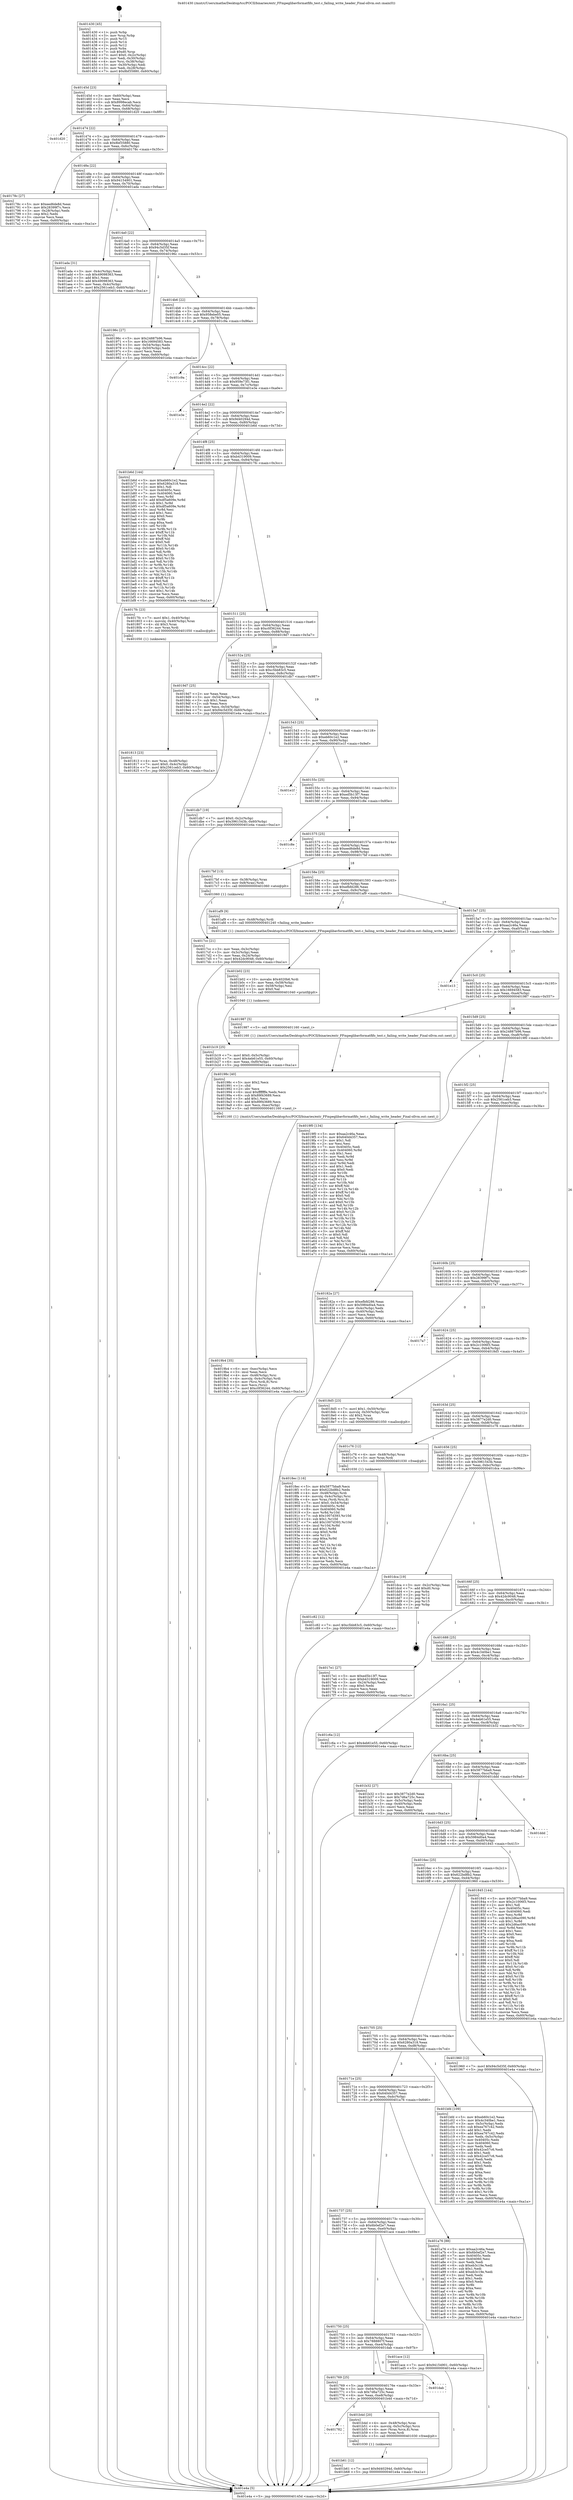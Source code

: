 digraph "0x401430" {
  label = "0x401430 (/mnt/c/Users/mathe/Desktop/tcc/POCII/binaries/extr_FFmpeglibavformatfifo_test.c_failing_write_header_Final-ollvm.out::main(0))"
  labelloc = "t"
  node[shape=record]

  Entry [label="",width=0.3,height=0.3,shape=circle,fillcolor=black,style=filled]
  "0x40145d" [label="{
     0x40145d [23]\l
     | [instrs]\l
     &nbsp;&nbsp;0x40145d \<+3\>: mov -0x60(%rbp),%eax\l
     &nbsp;&nbsp;0x401460 \<+2\>: mov %eax,%ecx\l
     &nbsp;&nbsp;0x401462 \<+6\>: sub $0x8998ecab,%ecx\l
     &nbsp;&nbsp;0x401468 \<+3\>: mov %eax,-0x64(%rbp)\l
     &nbsp;&nbsp;0x40146b \<+3\>: mov %ecx,-0x68(%rbp)\l
     &nbsp;&nbsp;0x40146e \<+6\>: je 0000000000401d20 \<main+0x8f0\>\l
  }"]
  "0x401d20" [label="{
     0x401d20\l
  }", style=dashed]
  "0x401474" [label="{
     0x401474 [22]\l
     | [instrs]\l
     &nbsp;&nbsp;0x401474 \<+5\>: jmp 0000000000401479 \<main+0x49\>\l
     &nbsp;&nbsp;0x401479 \<+3\>: mov -0x64(%rbp),%eax\l
     &nbsp;&nbsp;0x40147c \<+5\>: sub $0x8bf35880,%eax\l
     &nbsp;&nbsp;0x401481 \<+3\>: mov %eax,-0x6c(%rbp)\l
     &nbsp;&nbsp;0x401484 \<+6\>: je 000000000040178c \<main+0x35c\>\l
  }"]
  Exit [label="",width=0.3,height=0.3,shape=circle,fillcolor=black,style=filled,peripheries=2]
  "0x40178c" [label="{
     0x40178c [27]\l
     | [instrs]\l
     &nbsp;&nbsp;0x40178c \<+5\>: mov $0xeed6de8d,%eax\l
     &nbsp;&nbsp;0x401791 \<+5\>: mov $0x28399f7c,%ecx\l
     &nbsp;&nbsp;0x401796 \<+3\>: mov -0x28(%rbp),%edx\l
     &nbsp;&nbsp;0x401799 \<+3\>: cmp $0x2,%edx\l
     &nbsp;&nbsp;0x40179c \<+3\>: cmovne %ecx,%eax\l
     &nbsp;&nbsp;0x40179f \<+3\>: mov %eax,-0x60(%rbp)\l
     &nbsp;&nbsp;0x4017a2 \<+5\>: jmp 0000000000401e4a \<main+0xa1a\>\l
  }"]
  "0x40148a" [label="{
     0x40148a [22]\l
     | [instrs]\l
     &nbsp;&nbsp;0x40148a \<+5\>: jmp 000000000040148f \<main+0x5f\>\l
     &nbsp;&nbsp;0x40148f \<+3\>: mov -0x64(%rbp),%eax\l
     &nbsp;&nbsp;0x401492 \<+5\>: sub $0x94154901,%eax\l
     &nbsp;&nbsp;0x401497 \<+3\>: mov %eax,-0x70(%rbp)\l
     &nbsp;&nbsp;0x40149a \<+6\>: je 0000000000401ada \<main+0x6aa\>\l
  }"]
  "0x401e4a" [label="{
     0x401e4a [5]\l
     | [instrs]\l
     &nbsp;&nbsp;0x401e4a \<+5\>: jmp 000000000040145d \<main+0x2d\>\l
  }"]
  "0x401430" [label="{
     0x401430 [45]\l
     | [instrs]\l
     &nbsp;&nbsp;0x401430 \<+1\>: push %rbp\l
     &nbsp;&nbsp;0x401431 \<+3\>: mov %rsp,%rbp\l
     &nbsp;&nbsp;0x401434 \<+2\>: push %r15\l
     &nbsp;&nbsp;0x401436 \<+2\>: push %r14\l
     &nbsp;&nbsp;0x401438 \<+2\>: push %r12\l
     &nbsp;&nbsp;0x40143a \<+1\>: push %rbx\l
     &nbsp;&nbsp;0x40143b \<+7\>: sub $0xd0,%rsp\l
     &nbsp;&nbsp;0x401442 \<+7\>: movl $0x0,-0x2c(%rbp)\l
     &nbsp;&nbsp;0x401449 \<+3\>: mov %edi,-0x30(%rbp)\l
     &nbsp;&nbsp;0x40144c \<+4\>: mov %rsi,-0x38(%rbp)\l
     &nbsp;&nbsp;0x401450 \<+3\>: mov -0x30(%rbp),%edi\l
     &nbsp;&nbsp;0x401453 \<+3\>: mov %edi,-0x28(%rbp)\l
     &nbsp;&nbsp;0x401456 \<+7\>: movl $0x8bf35880,-0x60(%rbp)\l
  }"]
  "0x401c82" [label="{
     0x401c82 [12]\l
     | [instrs]\l
     &nbsp;&nbsp;0x401c82 \<+7\>: movl $0xc5bb83c5,-0x60(%rbp)\l
     &nbsp;&nbsp;0x401c89 \<+5\>: jmp 0000000000401e4a \<main+0xa1a\>\l
  }"]
  "0x401ada" [label="{
     0x401ada [31]\l
     | [instrs]\l
     &nbsp;&nbsp;0x401ada \<+3\>: mov -0x4c(%rbp),%eax\l
     &nbsp;&nbsp;0x401add \<+5\>: sub $0x49098363,%eax\l
     &nbsp;&nbsp;0x401ae2 \<+3\>: add $0x1,%eax\l
     &nbsp;&nbsp;0x401ae5 \<+5\>: add $0x49098363,%eax\l
     &nbsp;&nbsp;0x401aea \<+3\>: mov %eax,-0x4c(%rbp)\l
     &nbsp;&nbsp;0x401aed \<+7\>: movl $0x2561ceb3,-0x60(%rbp)\l
     &nbsp;&nbsp;0x401af4 \<+5\>: jmp 0000000000401e4a \<main+0xa1a\>\l
  }"]
  "0x4014a0" [label="{
     0x4014a0 [22]\l
     | [instrs]\l
     &nbsp;&nbsp;0x4014a0 \<+5\>: jmp 00000000004014a5 \<main+0x75\>\l
     &nbsp;&nbsp;0x4014a5 \<+3\>: mov -0x64(%rbp),%eax\l
     &nbsp;&nbsp;0x4014a8 \<+5\>: sub $0x94c5d35f,%eax\l
     &nbsp;&nbsp;0x4014ad \<+3\>: mov %eax,-0x74(%rbp)\l
     &nbsp;&nbsp;0x4014b0 \<+6\>: je 000000000040196c \<main+0x53c\>\l
  }"]
  "0x401b61" [label="{
     0x401b61 [12]\l
     | [instrs]\l
     &nbsp;&nbsp;0x401b61 \<+7\>: movl $0x9d40294d,-0x60(%rbp)\l
     &nbsp;&nbsp;0x401b68 \<+5\>: jmp 0000000000401e4a \<main+0xa1a\>\l
  }"]
  "0x40196c" [label="{
     0x40196c [27]\l
     | [instrs]\l
     &nbsp;&nbsp;0x40196c \<+5\>: mov $0x24887b96,%eax\l
     &nbsp;&nbsp;0x401971 \<+5\>: mov $0x16694583,%ecx\l
     &nbsp;&nbsp;0x401976 \<+3\>: mov -0x54(%rbp),%edx\l
     &nbsp;&nbsp;0x401979 \<+3\>: cmp -0x50(%rbp),%edx\l
     &nbsp;&nbsp;0x40197c \<+3\>: cmovl %ecx,%eax\l
     &nbsp;&nbsp;0x40197f \<+3\>: mov %eax,-0x60(%rbp)\l
     &nbsp;&nbsp;0x401982 \<+5\>: jmp 0000000000401e4a \<main+0xa1a\>\l
  }"]
  "0x4014b6" [label="{
     0x4014b6 [22]\l
     | [instrs]\l
     &nbsp;&nbsp;0x4014b6 \<+5\>: jmp 00000000004014bb \<main+0x8b\>\l
     &nbsp;&nbsp;0x4014bb \<+3\>: mov -0x64(%rbp),%eax\l
     &nbsp;&nbsp;0x4014be \<+5\>: sub $0x958ebe05,%eax\l
     &nbsp;&nbsp;0x4014c3 \<+3\>: mov %eax,-0x78(%rbp)\l
     &nbsp;&nbsp;0x4014c6 \<+6\>: je 0000000000401c9a \<main+0x86a\>\l
  }"]
  "0x401782" [label="{
     0x401782\l
  }", style=dashed]
  "0x401c9a" [label="{
     0x401c9a\l
  }", style=dashed]
  "0x4014cc" [label="{
     0x4014cc [22]\l
     | [instrs]\l
     &nbsp;&nbsp;0x4014cc \<+5\>: jmp 00000000004014d1 \<main+0xa1\>\l
     &nbsp;&nbsp;0x4014d1 \<+3\>: mov -0x64(%rbp),%eax\l
     &nbsp;&nbsp;0x4014d4 \<+5\>: sub $0x959e73f1,%eax\l
     &nbsp;&nbsp;0x4014d9 \<+3\>: mov %eax,-0x7c(%rbp)\l
     &nbsp;&nbsp;0x4014dc \<+6\>: je 0000000000401e3e \<main+0xa0e\>\l
  }"]
  "0x401b4d" [label="{
     0x401b4d [20]\l
     | [instrs]\l
     &nbsp;&nbsp;0x401b4d \<+4\>: mov -0x48(%rbp),%rax\l
     &nbsp;&nbsp;0x401b51 \<+4\>: movslq -0x5c(%rbp),%rcx\l
     &nbsp;&nbsp;0x401b55 \<+4\>: mov (%rax,%rcx,8),%rax\l
     &nbsp;&nbsp;0x401b59 \<+3\>: mov %rax,%rdi\l
     &nbsp;&nbsp;0x401b5c \<+5\>: call 0000000000401030 \<free@plt\>\l
     | [calls]\l
     &nbsp;&nbsp;0x401030 \{1\} (unknown)\l
  }"]
  "0x401e3e" [label="{
     0x401e3e\l
  }", style=dashed]
  "0x4014e2" [label="{
     0x4014e2 [22]\l
     | [instrs]\l
     &nbsp;&nbsp;0x4014e2 \<+5\>: jmp 00000000004014e7 \<main+0xb7\>\l
     &nbsp;&nbsp;0x4014e7 \<+3\>: mov -0x64(%rbp),%eax\l
     &nbsp;&nbsp;0x4014ea \<+5\>: sub $0x9d40294d,%eax\l
     &nbsp;&nbsp;0x4014ef \<+3\>: mov %eax,-0x80(%rbp)\l
     &nbsp;&nbsp;0x4014f2 \<+6\>: je 0000000000401b6d \<main+0x73d\>\l
  }"]
  "0x401769" [label="{
     0x401769 [25]\l
     | [instrs]\l
     &nbsp;&nbsp;0x401769 \<+5\>: jmp 000000000040176e \<main+0x33e\>\l
     &nbsp;&nbsp;0x40176e \<+3\>: mov -0x64(%rbp),%eax\l
     &nbsp;&nbsp;0x401771 \<+5\>: sub $0x7d6a725c,%eax\l
     &nbsp;&nbsp;0x401776 \<+6\>: mov %eax,-0xe8(%rbp)\l
     &nbsp;&nbsp;0x40177c \<+6\>: je 0000000000401b4d \<main+0x71d\>\l
  }"]
  "0x401b6d" [label="{
     0x401b6d [144]\l
     | [instrs]\l
     &nbsp;&nbsp;0x401b6d \<+5\>: mov $0xeb60c1e2,%eax\l
     &nbsp;&nbsp;0x401b72 \<+5\>: mov $0x6280a318,%ecx\l
     &nbsp;&nbsp;0x401b77 \<+2\>: mov $0x1,%dl\l
     &nbsp;&nbsp;0x401b79 \<+7\>: mov 0x40405c,%esi\l
     &nbsp;&nbsp;0x401b80 \<+7\>: mov 0x404060,%edi\l
     &nbsp;&nbsp;0x401b87 \<+3\>: mov %esi,%r8d\l
     &nbsp;&nbsp;0x401b8a \<+7\>: add $0xdf5a609e,%r8d\l
     &nbsp;&nbsp;0x401b91 \<+4\>: sub $0x1,%r8d\l
     &nbsp;&nbsp;0x401b95 \<+7\>: sub $0xdf5a609e,%r8d\l
     &nbsp;&nbsp;0x401b9c \<+4\>: imul %r8d,%esi\l
     &nbsp;&nbsp;0x401ba0 \<+3\>: and $0x1,%esi\l
     &nbsp;&nbsp;0x401ba3 \<+3\>: cmp $0x0,%esi\l
     &nbsp;&nbsp;0x401ba6 \<+4\>: sete %r9b\l
     &nbsp;&nbsp;0x401baa \<+3\>: cmp $0xa,%edi\l
     &nbsp;&nbsp;0x401bad \<+4\>: setl %r10b\l
     &nbsp;&nbsp;0x401bb1 \<+3\>: mov %r9b,%r11b\l
     &nbsp;&nbsp;0x401bb4 \<+4\>: xor $0xff,%r11b\l
     &nbsp;&nbsp;0x401bb8 \<+3\>: mov %r10b,%bl\l
     &nbsp;&nbsp;0x401bbb \<+3\>: xor $0xff,%bl\l
     &nbsp;&nbsp;0x401bbe \<+3\>: xor $0x0,%dl\l
     &nbsp;&nbsp;0x401bc1 \<+3\>: mov %r11b,%r14b\l
     &nbsp;&nbsp;0x401bc4 \<+4\>: and $0x0,%r14b\l
     &nbsp;&nbsp;0x401bc8 \<+3\>: and %dl,%r9b\l
     &nbsp;&nbsp;0x401bcb \<+3\>: mov %bl,%r15b\l
     &nbsp;&nbsp;0x401bce \<+4\>: and $0x0,%r15b\l
     &nbsp;&nbsp;0x401bd2 \<+3\>: and %dl,%r10b\l
     &nbsp;&nbsp;0x401bd5 \<+3\>: or %r9b,%r14b\l
     &nbsp;&nbsp;0x401bd8 \<+3\>: or %r10b,%r15b\l
     &nbsp;&nbsp;0x401bdb \<+3\>: xor %r15b,%r14b\l
     &nbsp;&nbsp;0x401bde \<+3\>: or %bl,%r11b\l
     &nbsp;&nbsp;0x401be1 \<+4\>: xor $0xff,%r11b\l
     &nbsp;&nbsp;0x401be5 \<+3\>: or $0x0,%dl\l
     &nbsp;&nbsp;0x401be8 \<+3\>: and %dl,%r11b\l
     &nbsp;&nbsp;0x401beb \<+3\>: or %r11b,%r14b\l
     &nbsp;&nbsp;0x401bee \<+4\>: test $0x1,%r14b\l
     &nbsp;&nbsp;0x401bf2 \<+3\>: cmovne %ecx,%eax\l
     &nbsp;&nbsp;0x401bf5 \<+3\>: mov %eax,-0x60(%rbp)\l
     &nbsp;&nbsp;0x401bf8 \<+5\>: jmp 0000000000401e4a \<main+0xa1a\>\l
  }"]
  "0x4014f8" [label="{
     0x4014f8 [25]\l
     | [instrs]\l
     &nbsp;&nbsp;0x4014f8 \<+5\>: jmp 00000000004014fd \<main+0xcd\>\l
     &nbsp;&nbsp;0x4014fd \<+3\>: mov -0x64(%rbp),%eax\l
     &nbsp;&nbsp;0x401500 \<+5\>: sub $0xb4319009,%eax\l
     &nbsp;&nbsp;0x401505 \<+6\>: mov %eax,-0x84(%rbp)\l
     &nbsp;&nbsp;0x40150b \<+6\>: je 00000000004017fc \<main+0x3cc\>\l
  }"]
  "0x401dab" [label="{
     0x401dab\l
  }", style=dashed]
  "0x4017fc" [label="{
     0x4017fc [23]\l
     | [instrs]\l
     &nbsp;&nbsp;0x4017fc \<+7\>: movl $0x1,-0x40(%rbp)\l
     &nbsp;&nbsp;0x401803 \<+4\>: movslq -0x40(%rbp),%rax\l
     &nbsp;&nbsp;0x401807 \<+4\>: shl $0x3,%rax\l
     &nbsp;&nbsp;0x40180b \<+3\>: mov %rax,%rdi\l
     &nbsp;&nbsp;0x40180e \<+5\>: call 0000000000401050 \<malloc@plt\>\l
     | [calls]\l
     &nbsp;&nbsp;0x401050 \{1\} (unknown)\l
  }"]
  "0x401511" [label="{
     0x401511 [25]\l
     | [instrs]\l
     &nbsp;&nbsp;0x401511 \<+5\>: jmp 0000000000401516 \<main+0xe6\>\l
     &nbsp;&nbsp;0x401516 \<+3\>: mov -0x64(%rbp),%eax\l
     &nbsp;&nbsp;0x401519 \<+5\>: sub $0xc0f36244,%eax\l
     &nbsp;&nbsp;0x40151e \<+6\>: mov %eax,-0x88(%rbp)\l
     &nbsp;&nbsp;0x401524 \<+6\>: je 00000000004019d7 \<main+0x5a7\>\l
  }"]
  "0x401b19" [label="{
     0x401b19 [25]\l
     | [instrs]\l
     &nbsp;&nbsp;0x401b19 \<+7\>: movl $0x0,-0x5c(%rbp)\l
     &nbsp;&nbsp;0x401b20 \<+7\>: movl $0x4eb61e55,-0x60(%rbp)\l
     &nbsp;&nbsp;0x401b27 \<+6\>: mov %eax,-0xf0(%rbp)\l
     &nbsp;&nbsp;0x401b2d \<+5\>: jmp 0000000000401e4a \<main+0xa1a\>\l
  }"]
  "0x4019d7" [label="{
     0x4019d7 [25]\l
     | [instrs]\l
     &nbsp;&nbsp;0x4019d7 \<+2\>: xor %eax,%eax\l
     &nbsp;&nbsp;0x4019d9 \<+3\>: mov -0x54(%rbp),%ecx\l
     &nbsp;&nbsp;0x4019dc \<+3\>: sub $0x1,%eax\l
     &nbsp;&nbsp;0x4019df \<+2\>: sub %eax,%ecx\l
     &nbsp;&nbsp;0x4019e1 \<+3\>: mov %ecx,-0x54(%rbp)\l
     &nbsp;&nbsp;0x4019e4 \<+7\>: movl $0x94c5d35f,-0x60(%rbp)\l
     &nbsp;&nbsp;0x4019eb \<+5\>: jmp 0000000000401e4a \<main+0xa1a\>\l
  }"]
  "0x40152a" [label="{
     0x40152a [25]\l
     | [instrs]\l
     &nbsp;&nbsp;0x40152a \<+5\>: jmp 000000000040152f \<main+0xff\>\l
     &nbsp;&nbsp;0x40152f \<+3\>: mov -0x64(%rbp),%eax\l
     &nbsp;&nbsp;0x401532 \<+5\>: sub $0xc5bb83c5,%eax\l
     &nbsp;&nbsp;0x401537 \<+6\>: mov %eax,-0x8c(%rbp)\l
     &nbsp;&nbsp;0x40153d \<+6\>: je 0000000000401db7 \<main+0x987\>\l
  }"]
  "0x401b02" [label="{
     0x401b02 [23]\l
     | [instrs]\l
     &nbsp;&nbsp;0x401b02 \<+10\>: movabs $0x4020b6,%rdi\l
     &nbsp;&nbsp;0x401b0c \<+3\>: mov %eax,-0x58(%rbp)\l
     &nbsp;&nbsp;0x401b0f \<+3\>: mov -0x58(%rbp),%esi\l
     &nbsp;&nbsp;0x401b12 \<+2\>: mov $0x0,%al\l
     &nbsp;&nbsp;0x401b14 \<+5\>: call 0000000000401040 \<printf@plt\>\l
     | [calls]\l
     &nbsp;&nbsp;0x401040 \{1\} (unknown)\l
  }"]
  "0x401db7" [label="{
     0x401db7 [19]\l
     | [instrs]\l
     &nbsp;&nbsp;0x401db7 \<+7\>: movl $0x0,-0x2c(%rbp)\l
     &nbsp;&nbsp;0x401dbe \<+7\>: movl $0x3961543b,-0x60(%rbp)\l
     &nbsp;&nbsp;0x401dc5 \<+5\>: jmp 0000000000401e4a \<main+0xa1a\>\l
  }"]
  "0x401543" [label="{
     0x401543 [25]\l
     | [instrs]\l
     &nbsp;&nbsp;0x401543 \<+5\>: jmp 0000000000401548 \<main+0x118\>\l
     &nbsp;&nbsp;0x401548 \<+3\>: mov -0x64(%rbp),%eax\l
     &nbsp;&nbsp;0x40154b \<+5\>: sub $0xeb60c1e2,%eax\l
     &nbsp;&nbsp;0x401550 \<+6\>: mov %eax,-0x90(%rbp)\l
     &nbsp;&nbsp;0x401556 \<+6\>: je 0000000000401e1f \<main+0x9ef\>\l
  }"]
  "0x401750" [label="{
     0x401750 [25]\l
     | [instrs]\l
     &nbsp;&nbsp;0x401750 \<+5\>: jmp 0000000000401755 \<main+0x325\>\l
     &nbsp;&nbsp;0x401755 \<+3\>: mov -0x64(%rbp),%eax\l
     &nbsp;&nbsp;0x401758 \<+5\>: sub $0x7888807f,%eax\l
     &nbsp;&nbsp;0x40175d \<+6\>: mov %eax,-0xe4(%rbp)\l
     &nbsp;&nbsp;0x401763 \<+6\>: je 0000000000401dab \<main+0x97b\>\l
  }"]
  "0x401e1f" [label="{
     0x401e1f\l
  }", style=dashed]
  "0x40155c" [label="{
     0x40155c [25]\l
     | [instrs]\l
     &nbsp;&nbsp;0x40155c \<+5\>: jmp 0000000000401561 \<main+0x131\>\l
     &nbsp;&nbsp;0x401561 \<+3\>: mov -0x64(%rbp),%eax\l
     &nbsp;&nbsp;0x401564 \<+5\>: sub $0xed5b13f7,%eax\l
     &nbsp;&nbsp;0x401569 \<+6\>: mov %eax,-0x94(%rbp)\l
     &nbsp;&nbsp;0x40156f \<+6\>: je 0000000000401c8e \<main+0x85e\>\l
  }"]
  "0x401ace" [label="{
     0x401ace [12]\l
     | [instrs]\l
     &nbsp;&nbsp;0x401ace \<+7\>: movl $0x94154901,-0x60(%rbp)\l
     &nbsp;&nbsp;0x401ad5 \<+5\>: jmp 0000000000401e4a \<main+0xa1a\>\l
  }"]
  "0x401c8e" [label="{
     0x401c8e\l
  }", style=dashed]
  "0x401575" [label="{
     0x401575 [25]\l
     | [instrs]\l
     &nbsp;&nbsp;0x401575 \<+5\>: jmp 000000000040157a \<main+0x14a\>\l
     &nbsp;&nbsp;0x40157a \<+3\>: mov -0x64(%rbp),%eax\l
     &nbsp;&nbsp;0x40157d \<+5\>: sub $0xeed6de8d,%eax\l
     &nbsp;&nbsp;0x401582 \<+6\>: mov %eax,-0x98(%rbp)\l
     &nbsp;&nbsp;0x401588 \<+6\>: je 00000000004017bf \<main+0x38f\>\l
  }"]
  "0x401737" [label="{
     0x401737 [25]\l
     | [instrs]\l
     &nbsp;&nbsp;0x401737 \<+5\>: jmp 000000000040173c \<main+0x30c\>\l
     &nbsp;&nbsp;0x40173c \<+3\>: mov -0x64(%rbp),%eax\l
     &nbsp;&nbsp;0x40173f \<+5\>: sub $0x6b0ef2e7,%eax\l
     &nbsp;&nbsp;0x401744 \<+6\>: mov %eax,-0xe0(%rbp)\l
     &nbsp;&nbsp;0x40174a \<+6\>: je 0000000000401ace \<main+0x69e\>\l
  }"]
  "0x4017bf" [label="{
     0x4017bf [13]\l
     | [instrs]\l
     &nbsp;&nbsp;0x4017bf \<+4\>: mov -0x38(%rbp),%rax\l
     &nbsp;&nbsp;0x4017c3 \<+4\>: mov 0x8(%rax),%rdi\l
     &nbsp;&nbsp;0x4017c7 \<+5\>: call 0000000000401060 \<atoi@plt\>\l
     | [calls]\l
     &nbsp;&nbsp;0x401060 \{1\} (unknown)\l
  }"]
  "0x40158e" [label="{
     0x40158e [25]\l
     | [instrs]\l
     &nbsp;&nbsp;0x40158e \<+5\>: jmp 0000000000401593 \<main+0x163\>\l
     &nbsp;&nbsp;0x401593 \<+3\>: mov -0x64(%rbp),%eax\l
     &nbsp;&nbsp;0x401596 \<+5\>: sub $0xefbfd286,%eax\l
     &nbsp;&nbsp;0x40159b \<+6\>: mov %eax,-0x9c(%rbp)\l
     &nbsp;&nbsp;0x4015a1 \<+6\>: je 0000000000401af9 \<main+0x6c9\>\l
  }"]
  "0x4017cc" [label="{
     0x4017cc [21]\l
     | [instrs]\l
     &nbsp;&nbsp;0x4017cc \<+3\>: mov %eax,-0x3c(%rbp)\l
     &nbsp;&nbsp;0x4017cf \<+3\>: mov -0x3c(%rbp),%eax\l
     &nbsp;&nbsp;0x4017d2 \<+3\>: mov %eax,-0x24(%rbp)\l
     &nbsp;&nbsp;0x4017d5 \<+7\>: movl $0x42dc9048,-0x60(%rbp)\l
     &nbsp;&nbsp;0x4017dc \<+5\>: jmp 0000000000401e4a \<main+0xa1a\>\l
  }"]
  "0x401a76" [label="{
     0x401a76 [88]\l
     | [instrs]\l
     &nbsp;&nbsp;0x401a76 \<+5\>: mov $0xaa2c46a,%eax\l
     &nbsp;&nbsp;0x401a7b \<+5\>: mov $0x6b0ef2e7,%ecx\l
     &nbsp;&nbsp;0x401a80 \<+7\>: mov 0x40405c,%edx\l
     &nbsp;&nbsp;0x401a87 \<+7\>: mov 0x404060,%esi\l
     &nbsp;&nbsp;0x401a8e \<+2\>: mov %edx,%edi\l
     &nbsp;&nbsp;0x401a90 \<+6\>: sub $0xeb3c19e,%edi\l
     &nbsp;&nbsp;0x401a96 \<+3\>: sub $0x1,%edi\l
     &nbsp;&nbsp;0x401a99 \<+6\>: add $0xeb3c19e,%edi\l
     &nbsp;&nbsp;0x401a9f \<+3\>: imul %edi,%edx\l
     &nbsp;&nbsp;0x401aa2 \<+3\>: and $0x1,%edx\l
     &nbsp;&nbsp;0x401aa5 \<+3\>: cmp $0x0,%edx\l
     &nbsp;&nbsp;0x401aa8 \<+4\>: sete %r8b\l
     &nbsp;&nbsp;0x401aac \<+3\>: cmp $0xa,%esi\l
     &nbsp;&nbsp;0x401aaf \<+4\>: setl %r9b\l
     &nbsp;&nbsp;0x401ab3 \<+3\>: mov %r8b,%r10b\l
     &nbsp;&nbsp;0x401ab6 \<+3\>: and %r9b,%r10b\l
     &nbsp;&nbsp;0x401ab9 \<+3\>: xor %r9b,%r8b\l
     &nbsp;&nbsp;0x401abc \<+3\>: or %r8b,%r10b\l
     &nbsp;&nbsp;0x401abf \<+4\>: test $0x1,%r10b\l
     &nbsp;&nbsp;0x401ac3 \<+3\>: cmovne %ecx,%eax\l
     &nbsp;&nbsp;0x401ac6 \<+3\>: mov %eax,-0x60(%rbp)\l
     &nbsp;&nbsp;0x401ac9 \<+5\>: jmp 0000000000401e4a \<main+0xa1a\>\l
  }"]
  "0x401af9" [label="{
     0x401af9 [9]\l
     | [instrs]\l
     &nbsp;&nbsp;0x401af9 \<+4\>: mov -0x48(%rbp),%rdi\l
     &nbsp;&nbsp;0x401afd \<+5\>: call 0000000000401240 \<failing_write_header\>\l
     | [calls]\l
     &nbsp;&nbsp;0x401240 \{1\} (/mnt/c/Users/mathe/Desktop/tcc/POCII/binaries/extr_FFmpeglibavformatfifo_test.c_failing_write_header_Final-ollvm.out::failing_write_header)\l
  }"]
  "0x4015a7" [label="{
     0x4015a7 [25]\l
     | [instrs]\l
     &nbsp;&nbsp;0x4015a7 \<+5\>: jmp 00000000004015ac \<main+0x17c\>\l
     &nbsp;&nbsp;0x4015ac \<+3\>: mov -0x64(%rbp),%eax\l
     &nbsp;&nbsp;0x4015af \<+5\>: sub $0xaa2c46a,%eax\l
     &nbsp;&nbsp;0x4015b4 \<+6\>: mov %eax,-0xa0(%rbp)\l
     &nbsp;&nbsp;0x4015ba \<+6\>: je 0000000000401e13 \<main+0x9e3\>\l
  }"]
  "0x40171e" [label="{
     0x40171e [25]\l
     | [instrs]\l
     &nbsp;&nbsp;0x40171e \<+5\>: jmp 0000000000401723 \<main+0x2f3\>\l
     &nbsp;&nbsp;0x401723 \<+3\>: mov -0x64(%rbp),%eax\l
     &nbsp;&nbsp;0x401726 \<+5\>: sub $0x640d4357,%eax\l
     &nbsp;&nbsp;0x40172b \<+6\>: mov %eax,-0xdc(%rbp)\l
     &nbsp;&nbsp;0x401731 \<+6\>: je 0000000000401a76 \<main+0x646\>\l
  }"]
  "0x401e13" [label="{
     0x401e13\l
  }", style=dashed]
  "0x4015c0" [label="{
     0x4015c0 [25]\l
     | [instrs]\l
     &nbsp;&nbsp;0x4015c0 \<+5\>: jmp 00000000004015c5 \<main+0x195\>\l
     &nbsp;&nbsp;0x4015c5 \<+3\>: mov -0x64(%rbp),%eax\l
     &nbsp;&nbsp;0x4015c8 \<+5\>: sub $0x16694583,%eax\l
     &nbsp;&nbsp;0x4015cd \<+6\>: mov %eax,-0xa4(%rbp)\l
     &nbsp;&nbsp;0x4015d3 \<+6\>: je 0000000000401987 \<main+0x557\>\l
  }"]
  "0x401bfd" [label="{
     0x401bfd [109]\l
     | [instrs]\l
     &nbsp;&nbsp;0x401bfd \<+5\>: mov $0xeb60c1e2,%eax\l
     &nbsp;&nbsp;0x401c02 \<+5\>: mov $0x4c340be1,%ecx\l
     &nbsp;&nbsp;0x401c07 \<+3\>: mov -0x5c(%rbp),%edx\l
     &nbsp;&nbsp;0x401c0a \<+6\>: sub $0xea767c42,%edx\l
     &nbsp;&nbsp;0x401c10 \<+3\>: add $0x1,%edx\l
     &nbsp;&nbsp;0x401c13 \<+6\>: add $0xea767c42,%edx\l
     &nbsp;&nbsp;0x401c19 \<+3\>: mov %edx,-0x5c(%rbp)\l
     &nbsp;&nbsp;0x401c1c \<+7\>: mov 0x40405c,%edx\l
     &nbsp;&nbsp;0x401c23 \<+7\>: mov 0x404060,%esi\l
     &nbsp;&nbsp;0x401c2a \<+2\>: mov %edx,%edi\l
     &nbsp;&nbsp;0x401c2c \<+6\>: add $0x42ce57c6,%edi\l
     &nbsp;&nbsp;0x401c32 \<+3\>: sub $0x1,%edi\l
     &nbsp;&nbsp;0x401c35 \<+6\>: sub $0x42ce57c6,%edi\l
     &nbsp;&nbsp;0x401c3b \<+3\>: imul %edi,%edx\l
     &nbsp;&nbsp;0x401c3e \<+3\>: and $0x1,%edx\l
     &nbsp;&nbsp;0x401c41 \<+3\>: cmp $0x0,%edx\l
     &nbsp;&nbsp;0x401c44 \<+4\>: sete %r8b\l
     &nbsp;&nbsp;0x401c48 \<+3\>: cmp $0xa,%esi\l
     &nbsp;&nbsp;0x401c4b \<+4\>: setl %r9b\l
     &nbsp;&nbsp;0x401c4f \<+3\>: mov %r8b,%r10b\l
     &nbsp;&nbsp;0x401c52 \<+3\>: and %r9b,%r10b\l
     &nbsp;&nbsp;0x401c55 \<+3\>: xor %r9b,%r8b\l
     &nbsp;&nbsp;0x401c58 \<+3\>: or %r8b,%r10b\l
     &nbsp;&nbsp;0x401c5b \<+4\>: test $0x1,%r10b\l
     &nbsp;&nbsp;0x401c5f \<+3\>: cmovne %ecx,%eax\l
     &nbsp;&nbsp;0x401c62 \<+3\>: mov %eax,-0x60(%rbp)\l
     &nbsp;&nbsp;0x401c65 \<+5\>: jmp 0000000000401e4a \<main+0xa1a\>\l
  }"]
  "0x401987" [label="{
     0x401987 [5]\l
     | [instrs]\l
     &nbsp;&nbsp;0x401987 \<+5\>: call 0000000000401160 \<next_i\>\l
     | [calls]\l
     &nbsp;&nbsp;0x401160 \{1\} (/mnt/c/Users/mathe/Desktop/tcc/POCII/binaries/extr_FFmpeglibavformatfifo_test.c_failing_write_header_Final-ollvm.out::next_i)\l
  }"]
  "0x4015d9" [label="{
     0x4015d9 [25]\l
     | [instrs]\l
     &nbsp;&nbsp;0x4015d9 \<+5\>: jmp 00000000004015de \<main+0x1ae\>\l
     &nbsp;&nbsp;0x4015de \<+3\>: mov -0x64(%rbp),%eax\l
     &nbsp;&nbsp;0x4015e1 \<+5\>: sub $0x24887b96,%eax\l
     &nbsp;&nbsp;0x4015e6 \<+6\>: mov %eax,-0xa8(%rbp)\l
     &nbsp;&nbsp;0x4015ec \<+6\>: je 00000000004019f0 \<main+0x5c0\>\l
  }"]
  "0x4019b4" [label="{
     0x4019b4 [35]\l
     | [instrs]\l
     &nbsp;&nbsp;0x4019b4 \<+6\>: mov -0xec(%rbp),%ecx\l
     &nbsp;&nbsp;0x4019ba \<+3\>: imul %eax,%ecx\l
     &nbsp;&nbsp;0x4019bd \<+4\>: mov -0x48(%rbp),%rsi\l
     &nbsp;&nbsp;0x4019c1 \<+4\>: movslq -0x4c(%rbp),%rdi\l
     &nbsp;&nbsp;0x4019c5 \<+4\>: mov (%rsi,%rdi,8),%rsi\l
     &nbsp;&nbsp;0x4019c9 \<+2\>: mov %ecx,(%rsi)\l
     &nbsp;&nbsp;0x4019cb \<+7\>: movl $0xc0f36244,-0x60(%rbp)\l
     &nbsp;&nbsp;0x4019d2 \<+5\>: jmp 0000000000401e4a \<main+0xa1a\>\l
  }"]
  "0x4019f0" [label="{
     0x4019f0 [134]\l
     | [instrs]\l
     &nbsp;&nbsp;0x4019f0 \<+5\>: mov $0xaa2c46a,%eax\l
     &nbsp;&nbsp;0x4019f5 \<+5\>: mov $0x640d4357,%ecx\l
     &nbsp;&nbsp;0x4019fa \<+2\>: mov $0x1,%dl\l
     &nbsp;&nbsp;0x4019fc \<+2\>: xor %esi,%esi\l
     &nbsp;&nbsp;0x4019fe \<+7\>: mov 0x40405c,%edi\l
     &nbsp;&nbsp;0x401a05 \<+8\>: mov 0x404060,%r8d\l
     &nbsp;&nbsp;0x401a0d \<+3\>: sub $0x1,%esi\l
     &nbsp;&nbsp;0x401a10 \<+3\>: mov %edi,%r9d\l
     &nbsp;&nbsp;0x401a13 \<+3\>: add %esi,%r9d\l
     &nbsp;&nbsp;0x401a16 \<+4\>: imul %r9d,%edi\l
     &nbsp;&nbsp;0x401a1a \<+3\>: and $0x1,%edi\l
     &nbsp;&nbsp;0x401a1d \<+3\>: cmp $0x0,%edi\l
     &nbsp;&nbsp;0x401a20 \<+4\>: sete %r10b\l
     &nbsp;&nbsp;0x401a24 \<+4\>: cmp $0xa,%r8d\l
     &nbsp;&nbsp;0x401a28 \<+4\>: setl %r11b\l
     &nbsp;&nbsp;0x401a2c \<+3\>: mov %r10b,%bl\l
     &nbsp;&nbsp;0x401a2f \<+3\>: xor $0xff,%bl\l
     &nbsp;&nbsp;0x401a32 \<+3\>: mov %r11b,%r14b\l
     &nbsp;&nbsp;0x401a35 \<+4\>: xor $0xff,%r14b\l
     &nbsp;&nbsp;0x401a39 \<+3\>: xor $0x0,%dl\l
     &nbsp;&nbsp;0x401a3c \<+3\>: mov %bl,%r15b\l
     &nbsp;&nbsp;0x401a3f \<+4\>: and $0x0,%r15b\l
     &nbsp;&nbsp;0x401a43 \<+3\>: and %dl,%r10b\l
     &nbsp;&nbsp;0x401a46 \<+3\>: mov %r14b,%r12b\l
     &nbsp;&nbsp;0x401a49 \<+4\>: and $0x0,%r12b\l
     &nbsp;&nbsp;0x401a4d \<+3\>: and %dl,%r11b\l
     &nbsp;&nbsp;0x401a50 \<+3\>: or %r10b,%r15b\l
     &nbsp;&nbsp;0x401a53 \<+3\>: or %r11b,%r12b\l
     &nbsp;&nbsp;0x401a56 \<+3\>: xor %r12b,%r15b\l
     &nbsp;&nbsp;0x401a59 \<+3\>: or %r14b,%bl\l
     &nbsp;&nbsp;0x401a5c \<+3\>: xor $0xff,%bl\l
     &nbsp;&nbsp;0x401a5f \<+3\>: or $0x0,%dl\l
     &nbsp;&nbsp;0x401a62 \<+2\>: and %dl,%bl\l
     &nbsp;&nbsp;0x401a64 \<+3\>: or %bl,%r15b\l
     &nbsp;&nbsp;0x401a67 \<+4\>: test $0x1,%r15b\l
     &nbsp;&nbsp;0x401a6b \<+3\>: cmovne %ecx,%eax\l
     &nbsp;&nbsp;0x401a6e \<+3\>: mov %eax,-0x60(%rbp)\l
     &nbsp;&nbsp;0x401a71 \<+5\>: jmp 0000000000401e4a \<main+0xa1a\>\l
  }"]
  "0x4015f2" [label="{
     0x4015f2 [25]\l
     | [instrs]\l
     &nbsp;&nbsp;0x4015f2 \<+5\>: jmp 00000000004015f7 \<main+0x1c7\>\l
     &nbsp;&nbsp;0x4015f7 \<+3\>: mov -0x64(%rbp),%eax\l
     &nbsp;&nbsp;0x4015fa \<+5\>: sub $0x2561ceb3,%eax\l
     &nbsp;&nbsp;0x4015ff \<+6\>: mov %eax,-0xac(%rbp)\l
     &nbsp;&nbsp;0x401605 \<+6\>: je 000000000040182a \<main+0x3fa\>\l
  }"]
  "0x40198c" [label="{
     0x40198c [40]\l
     | [instrs]\l
     &nbsp;&nbsp;0x40198c \<+5\>: mov $0x2,%ecx\l
     &nbsp;&nbsp;0x401991 \<+1\>: cltd\l
     &nbsp;&nbsp;0x401992 \<+2\>: idiv %ecx\l
     &nbsp;&nbsp;0x401994 \<+6\>: imul $0xfffffffe,%edx,%ecx\l
     &nbsp;&nbsp;0x40199a \<+6\>: sub $0x89f43689,%ecx\l
     &nbsp;&nbsp;0x4019a0 \<+3\>: add $0x1,%ecx\l
     &nbsp;&nbsp;0x4019a3 \<+6\>: add $0x89f43689,%ecx\l
     &nbsp;&nbsp;0x4019a9 \<+6\>: mov %ecx,-0xec(%rbp)\l
     &nbsp;&nbsp;0x4019af \<+5\>: call 0000000000401160 \<next_i\>\l
     | [calls]\l
     &nbsp;&nbsp;0x401160 \{1\} (/mnt/c/Users/mathe/Desktop/tcc/POCII/binaries/extr_FFmpeglibavformatfifo_test.c_failing_write_header_Final-ollvm.out::next_i)\l
  }"]
  "0x40182a" [label="{
     0x40182a [27]\l
     | [instrs]\l
     &nbsp;&nbsp;0x40182a \<+5\>: mov $0xefbfd286,%eax\l
     &nbsp;&nbsp;0x40182f \<+5\>: mov $0x5984d0a4,%ecx\l
     &nbsp;&nbsp;0x401834 \<+3\>: mov -0x4c(%rbp),%edx\l
     &nbsp;&nbsp;0x401837 \<+3\>: cmp -0x40(%rbp),%edx\l
     &nbsp;&nbsp;0x40183a \<+3\>: cmovl %ecx,%eax\l
     &nbsp;&nbsp;0x40183d \<+3\>: mov %eax,-0x60(%rbp)\l
     &nbsp;&nbsp;0x401840 \<+5\>: jmp 0000000000401e4a \<main+0xa1a\>\l
  }"]
  "0x40160b" [label="{
     0x40160b [25]\l
     | [instrs]\l
     &nbsp;&nbsp;0x40160b \<+5\>: jmp 0000000000401610 \<main+0x1e0\>\l
     &nbsp;&nbsp;0x401610 \<+3\>: mov -0x64(%rbp),%eax\l
     &nbsp;&nbsp;0x401613 \<+5\>: sub $0x28399f7c,%eax\l
     &nbsp;&nbsp;0x401618 \<+6\>: mov %eax,-0xb0(%rbp)\l
     &nbsp;&nbsp;0x40161e \<+6\>: je 00000000004017a7 \<main+0x377\>\l
  }"]
  "0x401705" [label="{
     0x401705 [25]\l
     | [instrs]\l
     &nbsp;&nbsp;0x401705 \<+5\>: jmp 000000000040170a \<main+0x2da\>\l
     &nbsp;&nbsp;0x40170a \<+3\>: mov -0x64(%rbp),%eax\l
     &nbsp;&nbsp;0x40170d \<+5\>: sub $0x6280a318,%eax\l
     &nbsp;&nbsp;0x401712 \<+6\>: mov %eax,-0xd8(%rbp)\l
     &nbsp;&nbsp;0x401718 \<+6\>: je 0000000000401bfd \<main+0x7cd\>\l
  }"]
  "0x4017a7" [label="{
     0x4017a7\l
  }", style=dashed]
  "0x401624" [label="{
     0x401624 [25]\l
     | [instrs]\l
     &nbsp;&nbsp;0x401624 \<+5\>: jmp 0000000000401629 \<main+0x1f9\>\l
     &nbsp;&nbsp;0x401629 \<+3\>: mov -0x64(%rbp),%eax\l
     &nbsp;&nbsp;0x40162c \<+5\>: sub $0x2c1006f3,%eax\l
     &nbsp;&nbsp;0x401631 \<+6\>: mov %eax,-0xb4(%rbp)\l
     &nbsp;&nbsp;0x401637 \<+6\>: je 00000000004018d5 \<main+0x4a5\>\l
  }"]
  "0x401960" [label="{
     0x401960 [12]\l
     | [instrs]\l
     &nbsp;&nbsp;0x401960 \<+7\>: movl $0x94c5d35f,-0x60(%rbp)\l
     &nbsp;&nbsp;0x401967 \<+5\>: jmp 0000000000401e4a \<main+0xa1a\>\l
  }"]
  "0x4018d5" [label="{
     0x4018d5 [23]\l
     | [instrs]\l
     &nbsp;&nbsp;0x4018d5 \<+7\>: movl $0x1,-0x50(%rbp)\l
     &nbsp;&nbsp;0x4018dc \<+4\>: movslq -0x50(%rbp),%rax\l
     &nbsp;&nbsp;0x4018e0 \<+4\>: shl $0x2,%rax\l
     &nbsp;&nbsp;0x4018e4 \<+3\>: mov %rax,%rdi\l
     &nbsp;&nbsp;0x4018e7 \<+5\>: call 0000000000401050 \<malloc@plt\>\l
     | [calls]\l
     &nbsp;&nbsp;0x401050 \{1\} (unknown)\l
  }"]
  "0x40163d" [label="{
     0x40163d [25]\l
     | [instrs]\l
     &nbsp;&nbsp;0x40163d \<+5\>: jmp 0000000000401642 \<main+0x212\>\l
     &nbsp;&nbsp;0x401642 \<+3\>: mov -0x64(%rbp),%eax\l
     &nbsp;&nbsp;0x401645 \<+5\>: sub $0x3877e2d0,%eax\l
     &nbsp;&nbsp;0x40164a \<+6\>: mov %eax,-0xb8(%rbp)\l
     &nbsp;&nbsp;0x401650 \<+6\>: je 0000000000401c76 \<main+0x846\>\l
  }"]
  "0x4018ec" [label="{
     0x4018ec [116]\l
     | [instrs]\l
     &nbsp;&nbsp;0x4018ec \<+5\>: mov $0x5877bba9,%ecx\l
     &nbsp;&nbsp;0x4018f1 \<+5\>: mov $0x622bd8b2,%edx\l
     &nbsp;&nbsp;0x4018f6 \<+4\>: mov -0x48(%rbp),%rdi\l
     &nbsp;&nbsp;0x4018fa \<+4\>: movslq -0x4c(%rbp),%rsi\l
     &nbsp;&nbsp;0x4018fe \<+4\>: mov %rax,(%rdi,%rsi,8)\l
     &nbsp;&nbsp;0x401902 \<+7\>: movl $0x0,-0x54(%rbp)\l
     &nbsp;&nbsp;0x401909 \<+8\>: mov 0x40405c,%r8d\l
     &nbsp;&nbsp;0x401911 \<+8\>: mov 0x404060,%r9d\l
     &nbsp;&nbsp;0x401919 \<+3\>: mov %r8d,%r10d\l
     &nbsp;&nbsp;0x40191c \<+7\>: sub $0x1007d393,%r10d\l
     &nbsp;&nbsp;0x401923 \<+4\>: sub $0x1,%r10d\l
     &nbsp;&nbsp;0x401927 \<+7\>: add $0x1007d393,%r10d\l
     &nbsp;&nbsp;0x40192e \<+4\>: imul %r10d,%r8d\l
     &nbsp;&nbsp;0x401932 \<+4\>: and $0x1,%r8d\l
     &nbsp;&nbsp;0x401936 \<+4\>: cmp $0x0,%r8d\l
     &nbsp;&nbsp;0x40193a \<+4\>: sete %r11b\l
     &nbsp;&nbsp;0x40193e \<+4\>: cmp $0xa,%r9d\l
     &nbsp;&nbsp;0x401942 \<+3\>: setl %bl\l
     &nbsp;&nbsp;0x401945 \<+3\>: mov %r11b,%r14b\l
     &nbsp;&nbsp;0x401948 \<+3\>: and %bl,%r14b\l
     &nbsp;&nbsp;0x40194b \<+3\>: xor %bl,%r11b\l
     &nbsp;&nbsp;0x40194e \<+3\>: or %r11b,%r14b\l
     &nbsp;&nbsp;0x401951 \<+4\>: test $0x1,%r14b\l
     &nbsp;&nbsp;0x401955 \<+3\>: cmovne %edx,%ecx\l
     &nbsp;&nbsp;0x401958 \<+3\>: mov %ecx,-0x60(%rbp)\l
     &nbsp;&nbsp;0x40195b \<+5\>: jmp 0000000000401e4a \<main+0xa1a\>\l
  }"]
  "0x401c76" [label="{
     0x401c76 [12]\l
     | [instrs]\l
     &nbsp;&nbsp;0x401c76 \<+4\>: mov -0x48(%rbp),%rax\l
     &nbsp;&nbsp;0x401c7a \<+3\>: mov %rax,%rdi\l
     &nbsp;&nbsp;0x401c7d \<+5\>: call 0000000000401030 \<free@plt\>\l
     | [calls]\l
     &nbsp;&nbsp;0x401030 \{1\} (unknown)\l
  }"]
  "0x401656" [label="{
     0x401656 [25]\l
     | [instrs]\l
     &nbsp;&nbsp;0x401656 \<+5\>: jmp 000000000040165b \<main+0x22b\>\l
     &nbsp;&nbsp;0x40165b \<+3\>: mov -0x64(%rbp),%eax\l
     &nbsp;&nbsp;0x40165e \<+5\>: sub $0x3961543b,%eax\l
     &nbsp;&nbsp;0x401663 \<+6\>: mov %eax,-0xbc(%rbp)\l
     &nbsp;&nbsp;0x401669 \<+6\>: je 0000000000401dca \<main+0x99a\>\l
  }"]
  "0x4016ec" [label="{
     0x4016ec [25]\l
     | [instrs]\l
     &nbsp;&nbsp;0x4016ec \<+5\>: jmp 00000000004016f1 \<main+0x2c1\>\l
     &nbsp;&nbsp;0x4016f1 \<+3\>: mov -0x64(%rbp),%eax\l
     &nbsp;&nbsp;0x4016f4 \<+5\>: sub $0x622bd8b2,%eax\l
     &nbsp;&nbsp;0x4016f9 \<+6\>: mov %eax,-0xd4(%rbp)\l
     &nbsp;&nbsp;0x4016ff \<+6\>: je 0000000000401960 \<main+0x530\>\l
  }"]
  "0x401dca" [label="{
     0x401dca [19]\l
     | [instrs]\l
     &nbsp;&nbsp;0x401dca \<+3\>: mov -0x2c(%rbp),%eax\l
     &nbsp;&nbsp;0x401dcd \<+7\>: add $0xd0,%rsp\l
     &nbsp;&nbsp;0x401dd4 \<+1\>: pop %rbx\l
     &nbsp;&nbsp;0x401dd5 \<+2\>: pop %r12\l
     &nbsp;&nbsp;0x401dd7 \<+2\>: pop %r14\l
     &nbsp;&nbsp;0x401dd9 \<+2\>: pop %r15\l
     &nbsp;&nbsp;0x401ddb \<+1\>: pop %rbp\l
     &nbsp;&nbsp;0x401ddc \<+1\>: ret\l
  }"]
  "0x40166f" [label="{
     0x40166f [25]\l
     | [instrs]\l
     &nbsp;&nbsp;0x40166f \<+5\>: jmp 0000000000401674 \<main+0x244\>\l
     &nbsp;&nbsp;0x401674 \<+3\>: mov -0x64(%rbp),%eax\l
     &nbsp;&nbsp;0x401677 \<+5\>: sub $0x42dc9048,%eax\l
     &nbsp;&nbsp;0x40167c \<+6\>: mov %eax,-0xc0(%rbp)\l
     &nbsp;&nbsp;0x401682 \<+6\>: je 00000000004017e1 \<main+0x3b1\>\l
  }"]
  "0x401845" [label="{
     0x401845 [144]\l
     | [instrs]\l
     &nbsp;&nbsp;0x401845 \<+5\>: mov $0x5877bba9,%eax\l
     &nbsp;&nbsp;0x40184a \<+5\>: mov $0x2c1006f3,%ecx\l
     &nbsp;&nbsp;0x40184f \<+2\>: mov $0x1,%dl\l
     &nbsp;&nbsp;0x401851 \<+7\>: mov 0x40405c,%esi\l
     &nbsp;&nbsp;0x401858 \<+7\>: mov 0x404060,%edi\l
     &nbsp;&nbsp;0x40185f \<+3\>: mov %esi,%r8d\l
     &nbsp;&nbsp;0x401862 \<+7\>: sub $0x2d6ac090,%r8d\l
     &nbsp;&nbsp;0x401869 \<+4\>: sub $0x1,%r8d\l
     &nbsp;&nbsp;0x40186d \<+7\>: add $0x2d6ac090,%r8d\l
     &nbsp;&nbsp;0x401874 \<+4\>: imul %r8d,%esi\l
     &nbsp;&nbsp;0x401878 \<+3\>: and $0x1,%esi\l
     &nbsp;&nbsp;0x40187b \<+3\>: cmp $0x0,%esi\l
     &nbsp;&nbsp;0x40187e \<+4\>: sete %r9b\l
     &nbsp;&nbsp;0x401882 \<+3\>: cmp $0xa,%edi\l
     &nbsp;&nbsp;0x401885 \<+4\>: setl %r10b\l
     &nbsp;&nbsp;0x401889 \<+3\>: mov %r9b,%r11b\l
     &nbsp;&nbsp;0x40188c \<+4\>: xor $0xff,%r11b\l
     &nbsp;&nbsp;0x401890 \<+3\>: mov %r10b,%bl\l
     &nbsp;&nbsp;0x401893 \<+3\>: xor $0xff,%bl\l
     &nbsp;&nbsp;0x401896 \<+3\>: xor $0x0,%dl\l
     &nbsp;&nbsp;0x401899 \<+3\>: mov %r11b,%r14b\l
     &nbsp;&nbsp;0x40189c \<+4\>: and $0x0,%r14b\l
     &nbsp;&nbsp;0x4018a0 \<+3\>: and %dl,%r9b\l
     &nbsp;&nbsp;0x4018a3 \<+3\>: mov %bl,%r15b\l
     &nbsp;&nbsp;0x4018a6 \<+4\>: and $0x0,%r15b\l
     &nbsp;&nbsp;0x4018aa \<+3\>: and %dl,%r10b\l
     &nbsp;&nbsp;0x4018ad \<+3\>: or %r9b,%r14b\l
     &nbsp;&nbsp;0x4018b0 \<+3\>: or %r10b,%r15b\l
     &nbsp;&nbsp;0x4018b3 \<+3\>: xor %r15b,%r14b\l
     &nbsp;&nbsp;0x4018b6 \<+3\>: or %bl,%r11b\l
     &nbsp;&nbsp;0x4018b9 \<+4\>: xor $0xff,%r11b\l
     &nbsp;&nbsp;0x4018bd \<+3\>: or $0x0,%dl\l
     &nbsp;&nbsp;0x4018c0 \<+3\>: and %dl,%r11b\l
     &nbsp;&nbsp;0x4018c3 \<+3\>: or %r11b,%r14b\l
     &nbsp;&nbsp;0x4018c6 \<+4\>: test $0x1,%r14b\l
     &nbsp;&nbsp;0x4018ca \<+3\>: cmovne %ecx,%eax\l
     &nbsp;&nbsp;0x4018cd \<+3\>: mov %eax,-0x60(%rbp)\l
     &nbsp;&nbsp;0x4018d0 \<+5\>: jmp 0000000000401e4a \<main+0xa1a\>\l
  }"]
  "0x4017e1" [label="{
     0x4017e1 [27]\l
     | [instrs]\l
     &nbsp;&nbsp;0x4017e1 \<+5\>: mov $0xed5b13f7,%eax\l
     &nbsp;&nbsp;0x4017e6 \<+5\>: mov $0xb4319009,%ecx\l
     &nbsp;&nbsp;0x4017eb \<+3\>: mov -0x24(%rbp),%edx\l
     &nbsp;&nbsp;0x4017ee \<+3\>: cmp $0x0,%edx\l
     &nbsp;&nbsp;0x4017f1 \<+3\>: cmove %ecx,%eax\l
     &nbsp;&nbsp;0x4017f4 \<+3\>: mov %eax,-0x60(%rbp)\l
     &nbsp;&nbsp;0x4017f7 \<+5\>: jmp 0000000000401e4a \<main+0xa1a\>\l
  }"]
  "0x401688" [label="{
     0x401688 [25]\l
     | [instrs]\l
     &nbsp;&nbsp;0x401688 \<+5\>: jmp 000000000040168d \<main+0x25d\>\l
     &nbsp;&nbsp;0x40168d \<+3\>: mov -0x64(%rbp),%eax\l
     &nbsp;&nbsp;0x401690 \<+5\>: sub $0x4c340be1,%eax\l
     &nbsp;&nbsp;0x401695 \<+6\>: mov %eax,-0xc4(%rbp)\l
     &nbsp;&nbsp;0x40169b \<+6\>: je 0000000000401c6a \<main+0x83a\>\l
  }"]
  "0x401813" [label="{
     0x401813 [23]\l
     | [instrs]\l
     &nbsp;&nbsp;0x401813 \<+4\>: mov %rax,-0x48(%rbp)\l
     &nbsp;&nbsp;0x401817 \<+7\>: movl $0x0,-0x4c(%rbp)\l
     &nbsp;&nbsp;0x40181e \<+7\>: movl $0x2561ceb3,-0x60(%rbp)\l
     &nbsp;&nbsp;0x401825 \<+5\>: jmp 0000000000401e4a \<main+0xa1a\>\l
  }"]
  "0x4016d3" [label="{
     0x4016d3 [25]\l
     | [instrs]\l
     &nbsp;&nbsp;0x4016d3 \<+5\>: jmp 00000000004016d8 \<main+0x2a8\>\l
     &nbsp;&nbsp;0x4016d8 \<+3\>: mov -0x64(%rbp),%eax\l
     &nbsp;&nbsp;0x4016db \<+5\>: sub $0x5984d0a4,%eax\l
     &nbsp;&nbsp;0x4016e0 \<+6\>: mov %eax,-0xd0(%rbp)\l
     &nbsp;&nbsp;0x4016e6 \<+6\>: je 0000000000401845 \<main+0x415\>\l
  }"]
  "0x401c6a" [label="{
     0x401c6a [12]\l
     | [instrs]\l
     &nbsp;&nbsp;0x401c6a \<+7\>: movl $0x4eb61e55,-0x60(%rbp)\l
     &nbsp;&nbsp;0x401c71 \<+5\>: jmp 0000000000401e4a \<main+0xa1a\>\l
  }"]
  "0x4016a1" [label="{
     0x4016a1 [25]\l
     | [instrs]\l
     &nbsp;&nbsp;0x4016a1 \<+5\>: jmp 00000000004016a6 \<main+0x276\>\l
     &nbsp;&nbsp;0x4016a6 \<+3\>: mov -0x64(%rbp),%eax\l
     &nbsp;&nbsp;0x4016a9 \<+5\>: sub $0x4eb61e55,%eax\l
     &nbsp;&nbsp;0x4016ae \<+6\>: mov %eax,-0xc8(%rbp)\l
     &nbsp;&nbsp;0x4016b4 \<+6\>: je 0000000000401b32 \<main+0x702\>\l
  }"]
  "0x401ddd" [label="{
     0x401ddd\l
  }", style=dashed]
  "0x401b32" [label="{
     0x401b32 [27]\l
     | [instrs]\l
     &nbsp;&nbsp;0x401b32 \<+5\>: mov $0x3877e2d0,%eax\l
     &nbsp;&nbsp;0x401b37 \<+5\>: mov $0x7d6a725c,%ecx\l
     &nbsp;&nbsp;0x401b3c \<+3\>: mov -0x5c(%rbp),%edx\l
     &nbsp;&nbsp;0x401b3f \<+3\>: cmp -0x40(%rbp),%edx\l
     &nbsp;&nbsp;0x401b42 \<+3\>: cmovl %ecx,%eax\l
     &nbsp;&nbsp;0x401b45 \<+3\>: mov %eax,-0x60(%rbp)\l
     &nbsp;&nbsp;0x401b48 \<+5\>: jmp 0000000000401e4a \<main+0xa1a\>\l
  }"]
  "0x4016ba" [label="{
     0x4016ba [25]\l
     | [instrs]\l
     &nbsp;&nbsp;0x4016ba \<+5\>: jmp 00000000004016bf \<main+0x28f\>\l
     &nbsp;&nbsp;0x4016bf \<+3\>: mov -0x64(%rbp),%eax\l
     &nbsp;&nbsp;0x4016c2 \<+5\>: sub $0x5877bba9,%eax\l
     &nbsp;&nbsp;0x4016c7 \<+6\>: mov %eax,-0xcc(%rbp)\l
     &nbsp;&nbsp;0x4016cd \<+6\>: je 0000000000401ddd \<main+0x9ad\>\l
  }"]
  Entry -> "0x401430" [label=" 1"]
  "0x40145d" -> "0x401d20" [label=" 0"]
  "0x40145d" -> "0x401474" [label=" 27"]
  "0x401dca" -> Exit [label=" 1"]
  "0x401474" -> "0x40178c" [label=" 1"]
  "0x401474" -> "0x40148a" [label=" 26"]
  "0x40178c" -> "0x401e4a" [label=" 1"]
  "0x401430" -> "0x40145d" [label=" 1"]
  "0x401e4a" -> "0x40145d" [label=" 26"]
  "0x401db7" -> "0x401e4a" [label=" 1"]
  "0x40148a" -> "0x401ada" [label=" 1"]
  "0x40148a" -> "0x4014a0" [label=" 25"]
  "0x401c82" -> "0x401e4a" [label=" 1"]
  "0x4014a0" -> "0x40196c" [label=" 2"]
  "0x4014a0" -> "0x4014b6" [label=" 23"]
  "0x401c76" -> "0x401c82" [label=" 1"]
  "0x4014b6" -> "0x401c9a" [label=" 0"]
  "0x4014b6" -> "0x4014cc" [label=" 23"]
  "0x401c6a" -> "0x401e4a" [label=" 1"]
  "0x4014cc" -> "0x401e3e" [label=" 0"]
  "0x4014cc" -> "0x4014e2" [label=" 23"]
  "0x401bfd" -> "0x401e4a" [label=" 1"]
  "0x4014e2" -> "0x401b6d" [label=" 1"]
  "0x4014e2" -> "0x4014f8" [label=" 22"]
  "0x401b61" -> "0x401e4a" [label=" 1"]
  "0x4014f8" -> "0x4017fc" [label=" 1"]
  "0x4014f8" -> "0x401511" [label=" 21"]
  "0x401b4d" -> "0x401b61" [label=" 1"]
  "0x401511" -> "0x4019d7" [label=" 1"]
  "0x401511" -> "0x40152a" [label=" 20"]
  "0x401769" -> "0x401b4d" [label=" 1"]
  "0x40152a" -> "0x401db7" [label=" 1"]
  "0x40152a" -> "0x401543" [label=" 19"]
  "0x401b6d" -> "0x401e4a" [label=" 1"]
  "0x401543" -> "0x401e1f" [label=" 0"]
  "0x401543" -> "0x40155c" [label=" 19"]
  "0x401750" -> "0x401769" [label=" 1"]
  "0x40155c" -> "0x401c8e" [label=" 0"]
  "0x40155c" -> "0x401575" [label=" 19"]
  "0x401750" -> "0x401dab" [label=" 0"]
  "0x401575" -> "0x4017bf" [label=" 1"]
  "0x401575" -> "0x40158e" [label=" 18"]
  "0x4017bf" -> "0x4017cc" [label=" 1"]
  "0x4017cc" -> "0x401e4a" [label=" 1"]
  "0x401b32" -> "0x401e4a" [label=" 2"]
  "0x40158e" -> "0x401af9" [label=" 1"]
  "0x40158e" -> "0x4015a7" [label=" 17"]
  "0x401b19" -> "0x401e4a" [label=" 1"]
  "0x4015a7" -> "0x401e13" [label=" 0"]
  "0x4015a7" -> "0x4015c0" [label=" 17"]
  "0x401af9" -> "0x401b02" [label=" 1"]
  "0x4015c0" -> "0x401987" [label=" 1"]
  "0x4015c0" -> "0x4015d9" [label=" 16"]
  "0x401ada" -> "0x401e4a" [label=" 1"]
  "0x4015d9" -> "0x4019f0" [label=" 1"]
  "0x4015d9" -> "0x4015f2" [label=" 15"]
  "0x401737" -> "0x401750" [label=" 1"]
  "0x4015f2" -> "0x40182a" [label=" 2"]
  "0x4015f2" -> "0x40160b" [label=" 13"]
  "0x401737" -> "0x401ace" [label=" 1"]
  "0x40160b" -> "0x4017a7" [label=" 0"]
  "0x40160b" -> "0x401624" [label=" 13"]
  "0x401769" -> "0x401782" [label=" 0"]
  "0x401624" -> "0x4018d5" [label=" 1"]
  "0x401624" -> "0x40163d" [label=" 12"]
  "0x401a76" -> "0x401e4a" [label=" 1"]
  "0x40163d" -> "0x401c76" [label=" 1"]
  "0x40163d" -> "0x401656" [label=" 11"]
  "0x40171e" -> "0x401a76" [label=" 1"]
  "0x401656" -> "0x401dca" [label=" 1"]
  "0x401656" -> "0x40166f" [label=" 10"]
  "0x401b02" -> "0x401b19" [label=" 1"]
  "0x40166f" -> "0x4017e1" [label=" 1"]
  "0x40166f" -> "0x401688" [label=" 9"]
  "0x4017e1" -> "0x401e4a" [label=" 1"]
  "0x4017fc" -> "0x401813" [label=" 1"]
  "0x401813" -> "0x401e4a" [label=" 1"]
  "0x40182a" -> "0x401e4a" [label=" 2"]
  "0x401705" -> "0x40171e" [label=" 3"]
  "0x401688" -> "0x401c6a" [label=" 1"]
  "0x401688" -> "0x4016a1" [label=" 8"]
  "0x401ace" -> "0x401e4a" [label=" 1"]
  "0x4016a1" -> "0x401b32" [label=" 2"]
  "0x4016a1" -> "0x4016ba" [label=" 6"]
  "0x4019f0" -> "0x401e4a" [label=" 1"]
  "0x4016ba" -> "0x401ddd" [label=" 0"]
  "0x4016ba" -> "0x4016d3" [label=" 6"]
  "0x401705" -> "0x401bfd" [label=" 1"]
  "0x4016d3" -> "0x401845" [label=" 1"]
  "0x4016d3" -> "0x4016ec" [label=" 5"]
  "0x401845" -> "0x401e4a" [label=" 1"]
  "0x4018d5" -> "0x4018ec" [label=" 1"]
  "0x4018ec" -> "0x401e4a" [label=" 1"]
  "0x40171e" -> "0x401737" [label=" 2"]
  "0x4016ec" -> "0x401960" [label=" 1"]
  "0x4016ec" -> "0x401705" [label=" 4"]
  "0x401960" -> "0x401e4a" [label=" 1"]
  "0x40196c" -> "0x401e4a" [label=" 2"]
  "0x401987" -> "0x40198c" [label=" 1"]
  "0x40198c" -> "0x4019b4" [label=" 1"]
  "0x4019b4" -> "0x401e4a" [label=" 1"]
  "0x4019d7" -> "0x401e4a" [label=" 1"]
}
